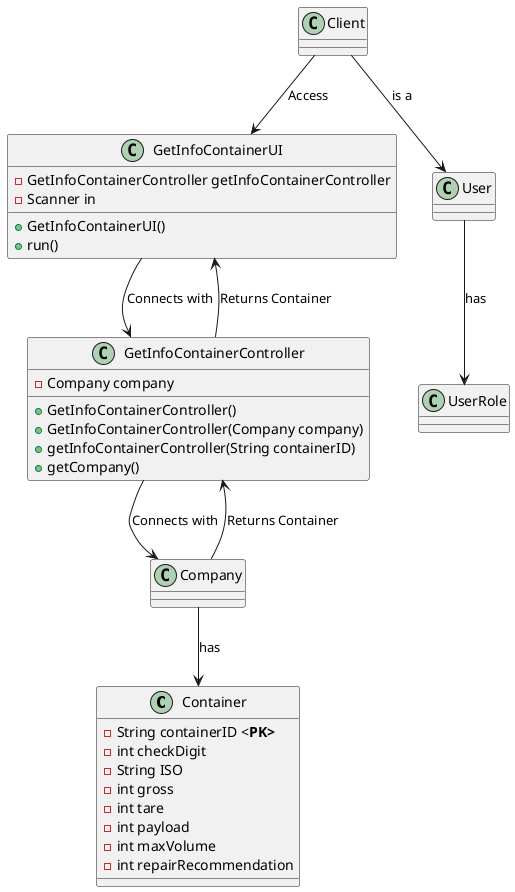 @startuml

class Container {

    -String containerID <<b>PK>
    -int checkDigit
    -String ISO
    -int gross
    -int tare
    -int payload
    -int maxVolume
    -int repairRecommendation

}

class Client{

}

class User{

}

class UserRole{

}

class Company{

}

class GetInfoContainerUI{
    -GetInfoContainerController getInfoContainerController
    -Scanner in
    +GetInfoContainerUI()
    +run()
}

class GetInfoContainerController{
    -Company company
    +GetInfoContainerController()
    +GetInfoContainerController(Company company)
    +getInfoContainerController(String containerID)
    +getCompany()
}

Client --> GetInfoContainerUI : Access
GetInfoContainerUI -down-> GetInfoContainerController : Connects with
Client --> User : is a
User --> UserRole : has
GetInfoContainerController -up-> GetInfoContainerUI : Returns Container
GetInfoContainerController --> Company : Connects with
Company --> GetInfoContainerController : Returns Container
Company --> Container : has

@enduml